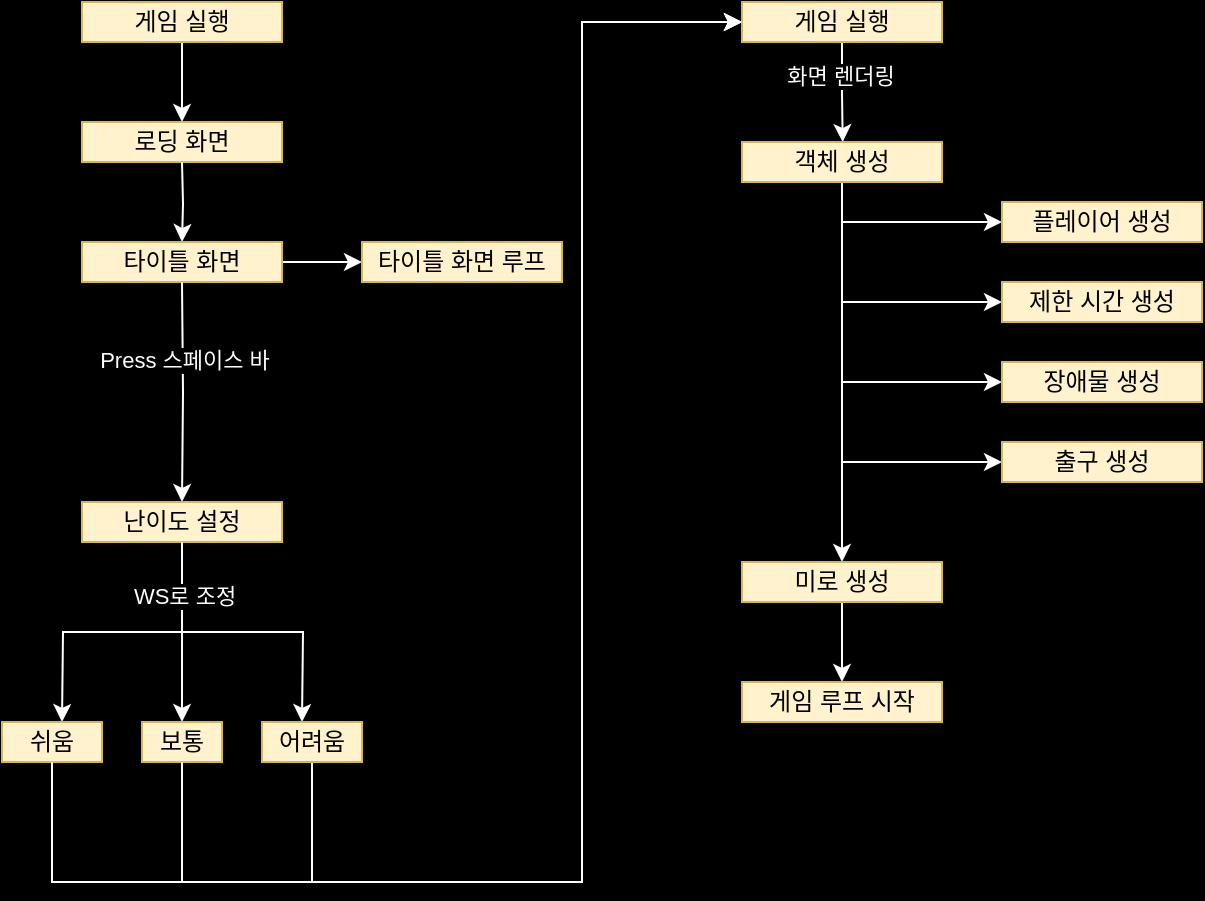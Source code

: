 <mxfile version="24.7.17">
  <diagram name="페이지-1" id="mKyOvauvcrbElJq8xNXB">
    <mxGraphModel dx="1595" dy="414" grid="1" gridSize="10" guides="1" tooltips="1" connect="1" arrows="1" fold="1" page="1" pageScale="1" pageWidth="827" pageHeight="1169" background="#000000" math="0" shadow="0">
      <root>
        <mxCell id="0" />
        <mxCell id="1" parent="0" />
        <mxCell id="n16lYH-TyPTT8qJzAZ_Q-4" style="edgeStyle=orthogonalEdgeStyle;rounded=0;orthogonalLoop=1;jettySize=auto;html=1;exitX=0.5;exitY=1;exitDx=0;exitDy=0;entryX=0.5;entryY=0;entryDx=0;entryDy=0;strokeColor=#FFFFFF;" edge="1" parent="1" source="n16lYH-TyPTT8qJzAZ_Q-1" target="n16lYH-TyPTT8qJzAZ_Q-3">
          <mxGeometry relative="1" as="geometry" />
        </mxCell>
        <mxCell id="n16lYH-TyPTT8qJzAZ_Q-1" value="게임 실행" style="rounded=0;whiteSpace=wrap;html=1;fillColor=#fff2cc;strokeColor=#d6b656;" vertex="1" parent="1">
          <mxGeometry x="-330" y="140" width="100" height="20" as="geometry" />
        </mxCell>
        <mxCell id="n16lYH-TyPTT8qJzAZ_Q-3" value="로딩 화면" style="rounded=0;whiteSpace=wrap;html=1;fillColor=#fff2cc;strokeColor=#d6b656;" vertex="1" parent="1">
          <mxGeometry x="-330" y="200" width="100" height="20" as="geometry" />
        </mxCell>
        <mxCell id="n16lYH-TyPTT8qJzAZ_Q-6" style="edgeStyle=orthogonalEdgeStyle;rounded=0;orthogonalLoop=1;jettySize=auto;html=1;exitX=0.5;exitY=1;exitDx=0;exitDy=0;entryX=0.5;entryY=0;entryDx=0;entryDy=0;strokeColor=#FFFFFF;" edge="1" parent="1" target="n16lYH-TyPTT8qJzAZ_Q-7">
          <mxGeometry relative="1" as="geometry">
            <mxPoint x="-280" y="220" as="sourcePoint" />
          </mxGeometry>
        </mxCell>
        <mxCell id="n16lYH-TyPTT8qJzAZ_Q-11" style="edgeStyle=orthogonalEdgeStyle;rounded=0;orthogonalLoop=1;jettySize=auto;html=1;exitX=1;exitY=0.5;exitDx=0;exitDy=0;strokeColor=#FFFFFF;" edge="1" parent="1" source="n16lYH-TyPTT8qJzAZ_Q-7" target="n16lYH-TyPTT8qJzAZ_Q-13">
          <mxGeometry relative="1" as="geometry">
            <mxPoint x="-210" y="270.143" as="targetPoint" />
          </mxGeometry>
        </mxCell>
        <mxCell id="n16lYH-TyPTT8qJzAZ_Q-7" value="타이틀 화면" style="rounded=0;whiteSpace=wrap;html=1;fillColor=#fff2cc;strokeColor=#d6b656;" vertex="1" parent="1">
          <mxGeometry x="-330" y="260" width="100" height="20" as="geometry" />
        </mxCell>
        <mxCell id="n16lYH-TyPTT8qJzAZ_Q-8" style="edgeStyle=orthogonalEdgeStyle;rounded=0;orthogonalLoop=1;jettySize=auto;html=1;exitX=0.5;exitY=1;exitDx=0;exitDy=0;entryX=0.5;entryY=0;entryDx=0;entryDy=0;strokeColor=#FFFFFF;" edge="1" parent="1" target="n16lYH-TyPTT8qJzAZ_Q-9">
          <mxGeometry relative="1" as="geometry">
            <mxPoint x="-280" y="280" as="sourcePoint" />
          </mxGeometry>
        </mxCell>
        <mxCell id="n16lYH-TyPTT8qJzAZ_Q-10" value="Press 스페이스 바" style="edgeLabel;align=center;verticalAlign=middle;resizable=0;points=[];html=1;fontColor=#FFFFFF;labelBackgroundColor=#000000;rounded=0;" vertex="1" connectable="0" parent="n16lYH-TyPTT8qJzAZ_Q-8">
          <mxGeometry x="-0.301" relative="1" as="geometry">
            <mxPoint as="offset" />
          </mxGeometry>
        </mxCell>
        <mxCell id="n16lYH-TyPTT8qJzAZ_Q-15" style="edgeStyle=orthogonalEdgeStyle;rounded=0;orthogonalLoop=1;jettySize=auto;html=1;entryX=0;entryY=0.5;entryDx=0;entryDy=0;fontColor=#FFFFFF;labelBackgroundColor=none;strokeColor=#ffffff;exitX=0.5;exitY=1;exitDx=0;exitDy=0;" edge="1" parent="1" source="n16lYH-TyPTT8qJzAZ_Q-23" target="n16lYH-TyPTT8qJzAZ_Q-16">
          <mxGeometry relative="1" as="geometry">
            <mxPoint x="-50" y="150" as="targetPoint" />
            <mxPoint x="-180" y="420" as="sourcePoint" />
            <Array as="points">
              <mxPoint x="-215" y="580" />
              <mxPoint x="-80" y="580" />
              <mxPoint x="-80" y="150" />
            </Array>
          </mxGeometry>
        </mxCell>
        <mxCell id="n16lYH-TyPTT8qJzAZ_Q-18" style="edgeStyle=orthogonalEdgeStyle;rounded=0;orthogonalLoop=1;jettySize=auto;html=1;exitX=0.5;exitY=1;exitDx=0;exitDy=0;strokeColor=#FFFFFF;" edge="1" parent="1" source="n16lYH-TyPTT8qJzAZ_Q-9">
          <mxGeometry relative="1" as="geometry">
            <mxPoint x="-220" y="500" as="targetPoint" />
          </mxGeometry>
        </mxCell>
        <mxCell id="n16lYH-TyPTT8qJzAZ_Q-9" value="난이도 설정" style="rounded=0;whiteSpace=wrap;html=1;fillColor=#fff2cc;strokeColor=#d6b656;" vertex="1" parent="1">
          <mxGeometry x="-330" y="390" width="100" height="20" as="geometry" />
        </mxCell>
        <mxCell id="n16lYH-TyPTT8qJzAZ_Q-13" value="타이틀 화면 루프" style="rounded=0;whiteSpace=wrap;html=1;fillColor=#fff2cc;strokeColor=#d6b656;" vertex="1" parent="1">
          <mxGeometry x="-190" y="260" width="100" height="20" as="geometry" />
        </mxCell>
        <mxCell id="n16lYH-TyPTT8qJzAZ_Q-26" style="edgeStyle=orthogonalEdgeStyle;rounded=0;orthogonalLoop=1;jettySize=auto;html=1;exitX=0.5;exitY=1;exitDx=0;exitDy=0;strokeColor=#FFFFFF;" edge="1" parent="1" source="n16lYH-TyPTT8qJzAZ_Q-16">
          <mxGeometry relative="1" as="geometry">
            <mxPoint x="50.333" y="210" as="targetPoint" />
          </mxGeometry>
        </mxCell>
        <mxCell id="n16lYH-TyPTT8qJzAZ_Q-28" value="&lt;font style=&quot;&quot;&gt;화면 렌더링&lt;/font&gt;" style="edgeLabel;html=1;align=center;verticalAlign=middle;resizable=0;points=[];fontColor=#FFFFFF;labelBackgroundColor=#000000;rounded=0;" vertex="1" connectable="0" parent="n16lYH-TyPTT8qJzAZ_Q-26">
          <mxGeometry x="-0.344" y="-1" relative="1" as="geometry">
            <mxPoint as="offset" />
          </mxGeometry>
        </mxCell>
        <mxCell id="n16lYH-TyPTT8qJzAZ_Q-16" value="게임 실행" style="rounded=0;whiteSpace=wrap;html=1;fillColor=#fff2cc;strokeColor=#d6b656;" vertex="1" parent="1">
          <mxGeometry y="140" width="100" height="20" as="geometry" />
        </mxCell>
        <mxCell id="n16lYH-TyPTT8qJzAZ_Q-19" style="edgeStyle=orthogonalEdgeStyle;rounded=0;orthogonalLoop=1;jettySize=auto;html=1;exitX=0.5;exitY=1;exitDx=0;exitDy=0;strokeColor=#FFFFFF;" edge="1" parent="1" source="n16lYH-TyPTT8qJzAZ_Q-9">
          <mxGeometry relative="1" as="geometry">
            <mxPoint x="-280" y="500" as="targetPoint" />
            <mxPoint x="-270" y="420" as="sourcePoint" />
          </mxGeometry>
        </mxCell>
        <mxCell id="n16lYH-TyPTT8qJzAZ_Q-20" style="edgeStyle=orthogonalEdgeStyle;rounded=0;orthogonalLoop=1;jettySize=auto;html=1;exitX=0.5;exitY=1;exitDx=0;exitDy=0;strokeColor=#FFFFFF;" edge="1" parent="1" source="n16lYH-TyPTT8qJzAZ_Q-9">
          <mxGeometry relative="1" as="geometry">
            <mxPoint x="-340" y="500" as="targetPoint" />
            <mxPoint x="-260" y="430" as="sourcePoint" />
          </mxGeometry>
        </mxCell>
        <mxCell id="n16lYH-TyPTT8qJzAZ_Q-21" value="쉬움" style="rounded=0;whiteSpace=wrap;html=1;fillColor=#fff2cc;strokeColor=#d6b656;" vertex="1" parent="1">
          <mxGeometry x="-370" y="500" width="50" height="20" as="geometry" />
        </mxCell>
        <mxCell id="n16lYH-TyPTT8qJzAZ_Q-22" value="보통" style="rounded=0;whiteSpace=wrap;html=1;fillColor=#fff2cc;strokeColor=#d6b656;" vertex="1" parent="1">
          <mxGeometry x="-300" y="500" width="40" height="20" as="geometry" />
        </mxCell>
        <mxCell id="n16lYH-TyPTT8qJzAZ_Q-23" value="어려움" style="rounded=0;whiteSpace=wrap;html=1;fillColor=#fff2cc;strokeColor=#d6b656;" vertex="1" parent="1">
          <mxGeometry x="-240" y="500" width="50" height="20" as="geometry" />
        </mxCell>
        <mxCell id="n16lYH-TyPTT8qJzAZ_Q-24" style="edgeStyle=orthogonalEdgeStyle;rounded=0;orthogonalLoop=1;jettySize=auto;html=1;entryX=0;entryY=0.5;entryDx=0;entryDy=0;fontColor=#FFFFFF;labelBackgroundColor=none;strokeColor=#ffffff;exitX=0.5;exitY=1;exitDx=0;exitDy=0;" edge="1" parent="1" source="n16lYH-TyPTT8qJzAZ_Q-22" target="n16lYH-TyPTT8qJzAZ_Q-16">
          <mxGeometry relative="1" as="geometry">
            <mxPoint x="-50" y="160" as="targetPoint" />
            <mxPoint x="-205" y="530" as="sourcePoint" />
            <Array as="points">
              <mxPoint x="-280" y="580" />
              <mxPoint x="-80" y="580" />
              <mxPoint x="-80" y="150" />
            </Array>
          </mxGeometry>
        </mxCell>
        <mxCell id="n16lYH-TyPTT8qJzAZ_Q-25" style="edgeStyle=orthogonalEdgeStyle;rounded=0;orthogonalLoop=1;jettySize=auto;html=1;entryX=0;entryY=0.5;entryDx=0;entryDy=0;fontColor=#FFFFFF;labelBackgroundColor=none;strokeColor=#ffffff;exitX=0.5;exitY=1;exitDx=0;exitDy=0;" edge="1" parent="1" target="n16lYH-TyPTT8qJzAZ_Q-16">
          <mxGeometry relative="1" as="geometry">
            <mxPoint x="-190" y="150" as="targetPoint" />
            <mxPoint x="-345" y="520" as="sourcePoint" />
            <Array as="points">
              <mxPoint x="-345" y="580" />
              <mxPoint x="-80" y="580" />
              <mxPoint x="-80" y="150" />
            </Array>
          </mxGeometry>
        </mxCell>
        <mxCell id="n16lYH-TyPTT8qJzAZ_Q-30" style="edgeStyle=orthogonalEdgeStyle;rounded=0;orthogonalLoop=1;jettySize=auto;html=1;exitX=0.5;exitY=1;exitDx=0;exitDy=0;strokeColor=#FFFFFF;entryX=0.5;entryY=0;entryDx=0;entryDy=0;" edge="1" parent="1" source="n16lYH-TyPTT8qJzAZ_Q-27" target="n16lYH-TyPTT8qJzAZ_Q-45">
          <mxGeometry relative="1" as="geometry">
            <mxPoint x="50" y="400" as="targetPoint" />
          </mxGeometry>
        </mxCell>
        <mxCell id="n16lYH-TyPTT8qJzAZ_Q-33" style="edgeStyle=orthogonalEdgeStyle;rounded=0;orthogonalLoop=1;jettySize=auto;html=1;exitX=0.5;exitY=1;exitDx=0;exitDy=0;strokeColor=#FFFFFF;" edge="1" parent="1">
          <mxGeometry relative="1" as="geometry">
            <mxPoint x="130" y="250" as="targetPoint" />
            <mxPoint x="50" y="250" as="sourcePoint" />
          </mxGeometry>
        </mxCell>
        <mxCell id="n16lYH-TyPTT8qJzAZ_Q-27" value="객체 생성" style="rounded=0;whiteSpace=wrap;html=1;fillColor=#fff2cc;strokeColor=#d6b656;" vertex="1" parent="1">
          <mxGeometry y="210" width="100" height="20" as="geometry" />
        </mxCell>
        <mxCell id="n16lYH-TyPTT8qJzAZ_Q-34" value="플레이어 생성" style="rounded=0;whiteSpace=wrap;html=1;fillColor=#fff2cc;strokeColor=#d6b656;" vertex="1" parent="1">
          <mxGeometry x="130" y="240" width="100" height="20" as="geometry" />
        </mxCell>
        <mxCell id="n16lYH-TyPTT8qJzAZ_Q-35" style="edgeStyle=orthogonalEdgeStyle;rounded=0;orthogonalLoop=1;jettySize=auto;html=1;exitX=0.5;exitY=1;exitDx=0;exitDy=0;strokeColor=#FFFFFF;" edge="1" parent="1">
          <mxGeometry relative="1" as="geometry">
            <mxPoint x="130" y="290" as="targetPoint" />
            <mxPoint x="50" y="290" as="sourcePoint" />
          </mxGeometry>
        </mxCell>
        <mxCell id="n16lYH-TyPTT8qJzAZ_Q-36" value="제한 시간 생성" style="rounded=0;whiteSpace=wrap;html=1;fillColor=#fff2cc;strokeColor=#d6b656;" vertex="1" parent="1">
          <mxGeometry x="130" y="280" width="100" height="20" as="geometry" />
        </mxCell>
        <mxCell id="n16lYH-TyPTT8qJzAZ_Q-37" style="edgeStyle=orthogonalEdgeStyle;rounded=0;orthogonalLoop=1;jettySize=auto;html=1;exitX=0.5;exitY=1;exitDx=0;exitDy=0;strokeColor=#FFFFFF;" edge="1" parent="1">
          <mxGeometry relative="1" as="geometry">
            <mxPoint x="130" y="330" as="targetPoint" />
            <mxPoint x="50" y="330" as="sourcePoint" />
          </mxGeometry>
        </mxCell>
        <mxCell id="n16lYH-TyPTT8qJzAZ_Q-38" value="장애물 생성" style="rounded=0;whiteSpace=wrap;html=1;fillColor=#fff2cc;strokeColor=#d6b656;" vertex="1" parent="1">
          <mxGeometry x="130" y="320" width="100" height="20" as="geometry" />
        </mxCell>
        <mxCell id="n16lYH-TyPTT8qJzAZ_Q-41" style="edgeStyle=orthogonalEdgeStyle;rounded=0;orthogonalLoop=1;jettySize=auto;html=1;exitX=0.5;exitY=1;exitDx=0;exitDy=0;strokeColor=#FFFFFF;" edge="1" parent="1">
          <mxGeometry relative="1" as="geometry">
            <mxPoint x="130" y="370" as="targetPoint" />
            <mxPoint x="50" y="370" as="sourcePoint" />
          </mxGeometry>
        </mxCell>
        <mxCell id="n16lYH-TyPTT8qJzAZ_Q-42" value="출구 생성" style="rounded=0;whiteSpace=wrap;html=1;fillColor=#fff2cc;strokeColor=#d6b656;" vertex="1" parent="1">
          <mxGeometry x="130" y="360" width="100" height="20" as="geometry" />
        </mxCell>
        <mxCell id="n16lYH-TyPTT8qJzAZ_Q-46" style="edgeStyle=orthogonalEdgeStyle;rounded=0;orthogonalLoop=1;jettySize=auto;html=1;exitX=0.5;exitY=1;exitDx=0;exitDy=0;strokeColor=#FFFFFF;" edge="1" parent="1" source="n16lYH-TyPTT8qJzAZ_Q-45">
          <mxGeometry relative="1" as="geometry">
            <mxPoint x="50" y="480" as="targetPoint" />
          </mxGeometry>
        </mxCell>
        <mxCell id="n16lYH-TyPTT8qJzAZ_Q-45" value="미로 생성" style="rounded=0;whiteSpace=wrap;html=1;fillColor=#fff2cc;strokeColor=#d6b656;" vertex="1" parent="1">
          <mxGeometry y="420" width="100" height="20" as="geometry" />
        </mxCell>
        <mxCell id="n16lYH-TyPTT8qJzAZ_Q-47" value="게임 루프 시작" style="rounded=0;whiteSpace=wrap;html=1;fillColor=#fff2cc;strokeColor=#d6b656;" vertex="1" parent="1">
          <mxGeometry y="480" width="100" height="20" as="geometry" />
        </mxCell>
        <mxCell id="n16lYH-TyPTT8qJzAZ_Q-53" value="WS로 조정" style="edgeLabel;align=center;verticalAlign=middle;resizable=0;points=[];html=1;fontColor=#FFFFFF;labelBackgroundColor=#000000;rounded=0;" vertex="1" connectable="0" parent="1">
          <mxGeometry x="-280.004" y="440.003" as="geometry">
            <mxPoint x="1" y="-3" as="offset" />
          </mxGeometry>
        </mxCell>
      </root>
    </mxGraphModel>
  </diagram>
</mxfile>
